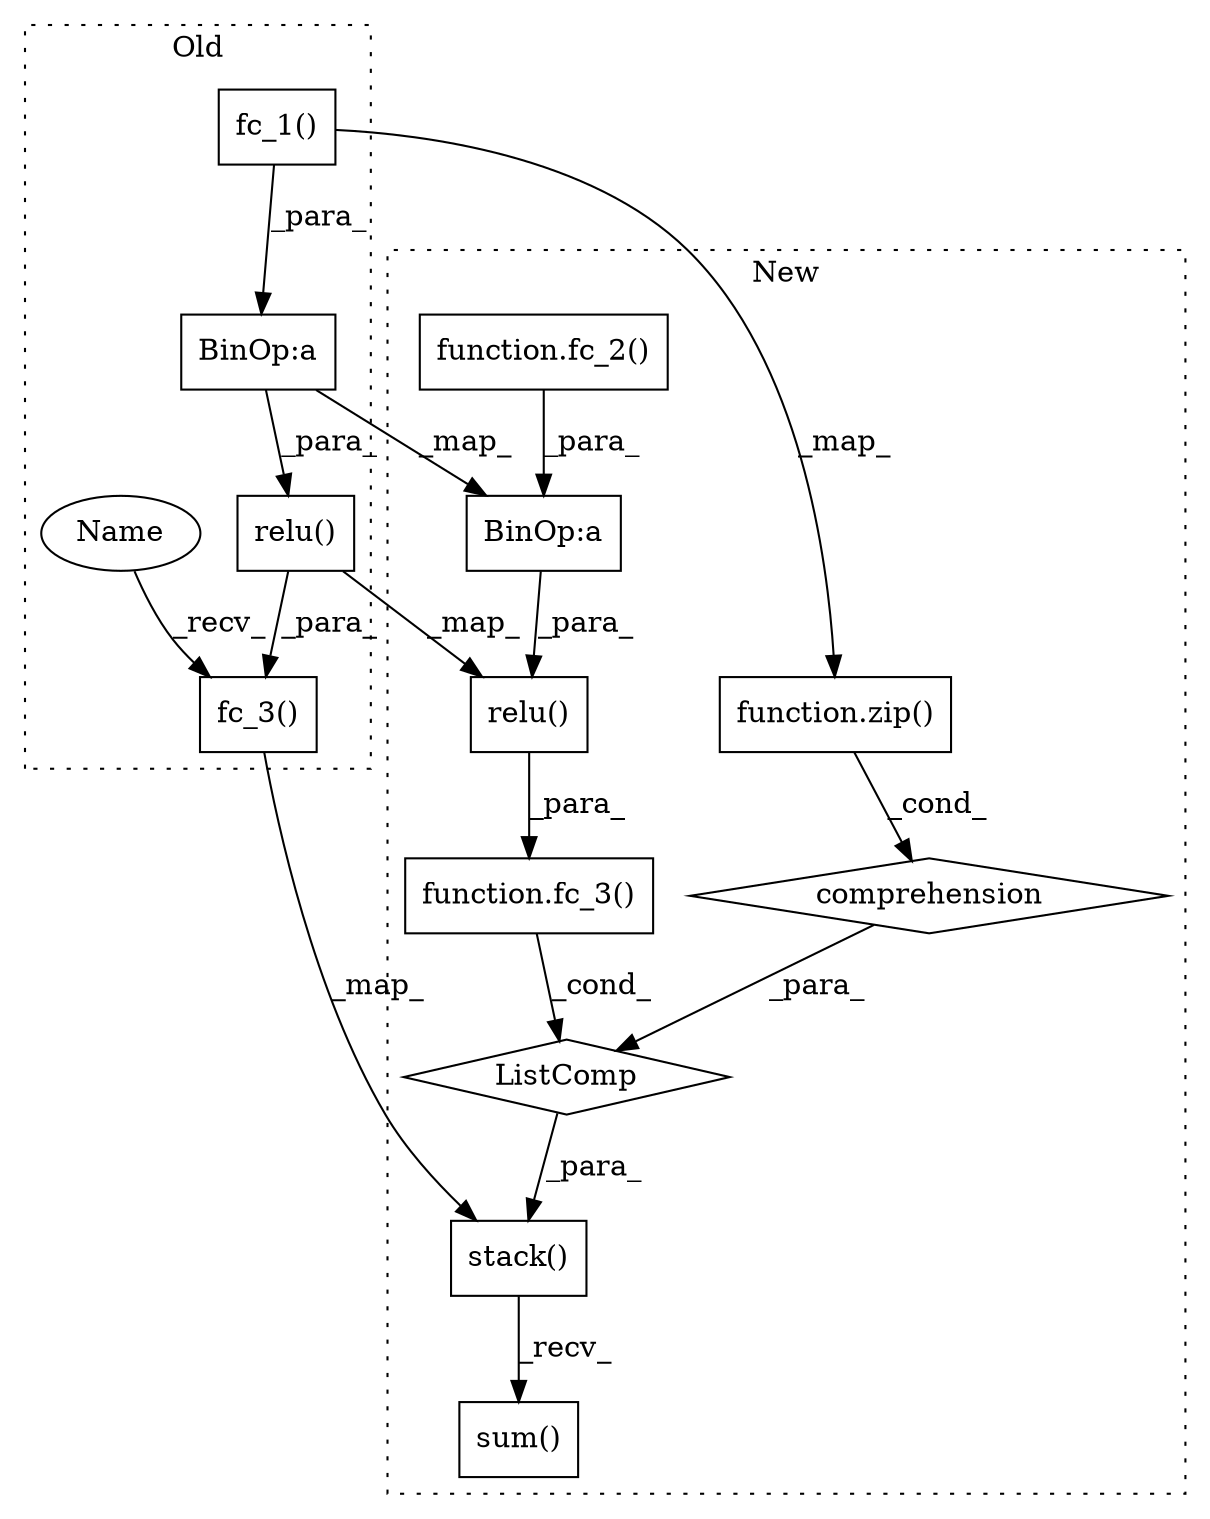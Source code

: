 digraph G {
subgraph cluster0 {
1 [label="fc_3()" a="75" s="9944,10017" l="23,10" shape="box"];
7 [label="relu()" a="75" s="9967,10016" l="7,1" shape="box"];
9 [label="BinOp:a" a="82" s="9995" l="3" shape="box"];
12 [label="fc_1()" a="75" s="9974,9994" l="10,1" shape="box"];
14 [label="Name" a="87" s="9944" l="4" shape="ellipse"];
label = "Old";
style="dotted";
}
subgraph cluster1 {
2 [label="stack()" a="75" s="10428,10595" l="12,1" shape="box"];
3 [label="sum()" a="75" s="10428" l="179" shape="box"];
4 [label="ListComp" a="106" s="10440" l="155" shape="diamond"];
5 [label="function.fc_3()" a="75" s="10454,10499" l="5,1" shape="box"];
6 [label="comprehension" a="45" s="10513" l="3" shape="diamond"];
8 [label="relu()" a="75" s="10459,10498" l="7,1" shape="box"];
10 [label="BinOp:a" a="82" s="10482" l="3" shape="box"];
11 [label="function.fc_2()" a="75" s="10485,10497" l="5,1" shape="box"];
13 [label="function.zip()" a="75" s="10549,10584" l="4,1" shape="box"];
label = "New";
style="dotted";
}
1 -> 2 [label="_map_"];
2 -> 3 [label="_recv_"];
4 -> 2 [label="_para_"];
5 -> 4 [label="_cond_"];
6 -> 4 [label="_para_"];
7 -> 8 [label="_map_"];
7 -> 1 [label="_para_"];
8 -> 5 [label="_para_"];
9 -> 7 [label="_para_"];
9 -> 10 [label="_map_"];
10 -> 8 [label="_para_"];
11 -> 10 [label="_para_"];
12 -> 13 [label="_map_"];
12 -> 9 [label="_para_"];
13 -> 6 [label="_cond_"];
14 -> 1 [label="_recv_"];
}